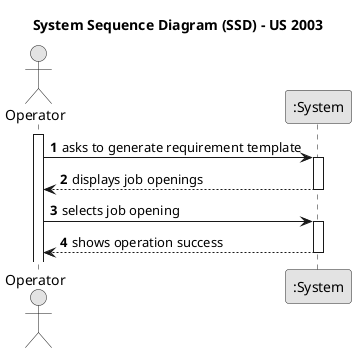 @startuml
skinparam monochrome true
skinparam packageStyle rectangle
skinparam shadowing false

title System Sequence Diagram (SSD) - US 2003

autonumber

actor "Operator" as User
participant ":System" as System

activate User

    User -> System: asks to generate requirement template
        activate System

    System--> User : displays job openings
        deactivate System

    User -> System: selects job opening
        activate System

    System--> User : shows operation success
        deactivate System

@enduml